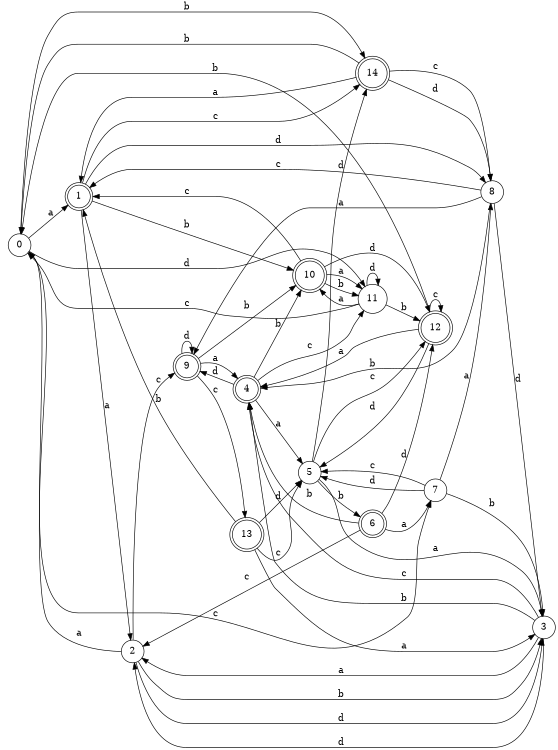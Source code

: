 digraph n12_6 {
__start0 [label="" shape="none"];

rankdir=LR;
size="8,5";

s0 [style="filled", color="black", fillcolor="white" shape="circle", label="0"];
s1 [style="rounded,filled", color="black", fillcolor="white" shape="doublecircle", label="1"];
s2 [style="filled", color="black", fillcolor="white" shape="circle", label="2"];
s3 [style="filled", color="black", fillcolor="white" shape="circle", label="3"];
s4 [style="rounded,filled", color="black", fillcolor="white" shape="doublecircle", label="4"];
s5 [style="filled", color="black", fillcolor="white" shape="circle", label="5"];
s6 [style="rounded,filled", color="black", fillcolor="white" shape="doublecircle", label="6"];
s7 [style="filled", color="black", fillcolor="white" shape="circle", label="7"];
s8 [style="filled", color="black", fillcolor="white" shape="circle", label="8"];
s9 [style="rounded,filled", color="black", fillcolor="white" shape="doublecircle", label="9"];
s10 [style="rounded,filled", color="black", fillcolor="white" shape="doublecircle", label="10"];
s11 [style="filled", color="black", fillcolor="white" shape="circle", label="11"];
s12 [style="rounded,filled", color="black", fillcolor="white" shape="doublecircle", label="12"];
s13 [style="rounded,filled", color="black", fillcolor="white" shape="doublecircle", label="13"];
s14 [style="rounded,filled", color="black", fillcolor="white" shape="doublecircle", label="14"];
s0 -> s1 [label="a"];
s0 -> s14 [label="b"];
s0 -> s7 [label="c"];
s0 -> s11 [label="d"];
s1 -> s2 [label="a"];
s1 -> s10 [label="b"];
s1 -> s14 [label="c"];
s1 -> s8 [label="d"];
s2 -> s0 [label="a"];
s2 -> s3 [label="b"];
s2 -> s9 [label="c"];
s2 -> s3 [label="d"];
s3 -> s2 [label="a"];
s3 -> s4 [label="b"];
s3 -> s4 [label="c"];
s3 -> s2 [label="d"];
s4 -> s5 [label="a"];
s4 -> s10 [label="b"];
s4 -> s11 [label="c"];
s4 -> s9 [label="d"];
s5 -> s3 [label="a"];
s5 -> s6 [label="b"];
s5 -> s12 [label="c"];
s5 -> s14 [label="d"];
s6 -> s7 [label="a"];
s6 -> s4 [label="b"];
s6 -> s2 [label="c"];
s6 -> s12 [label="d"];
s7 -> s8 [label="a"];
s7 -> s3 [label="b"];
s7 -> s5 [label="c"];
s7 -> s5 [label="d"];
s8 -> s9 [label="a"];
s8 -> s4 [label="b"];
s8 -> s1 [label="c"];
s8 -> s3 [label="d"];
s9 -> s4 [label="a"];
s9 -> s10 [label="b"];
s9 -> s13 [label="c"];
s9 -> s9 [label="d"];
s10 -> s11 [label="a"];
s10 -> s11 [label="b"];
s10 -> s1 [label="c"];
s10 -> s12 [label="d"];
s11 -> s10 [label="a"];
s11 -> s12 [label="b"];
s11 -> s0 [label="c"];
s11 -> s11 [label="d"];
s12 -> s4 [label="a"];
s12 -> s0 [label="b"];
s12 -> s12 [label="c"];
s12 -> s5 [label="d"];
s13 -> s3 [label="a"];
s13 -> s1 [label="b"];
s13 -> s5 [label="c"];
s13 -> s5 [label="d"];
s14 -> s1 [label="a"];
s14 -> s0 [label="b"];
s14 -> s8 [label="c"];
s14 -> s8 [label="d"];

}